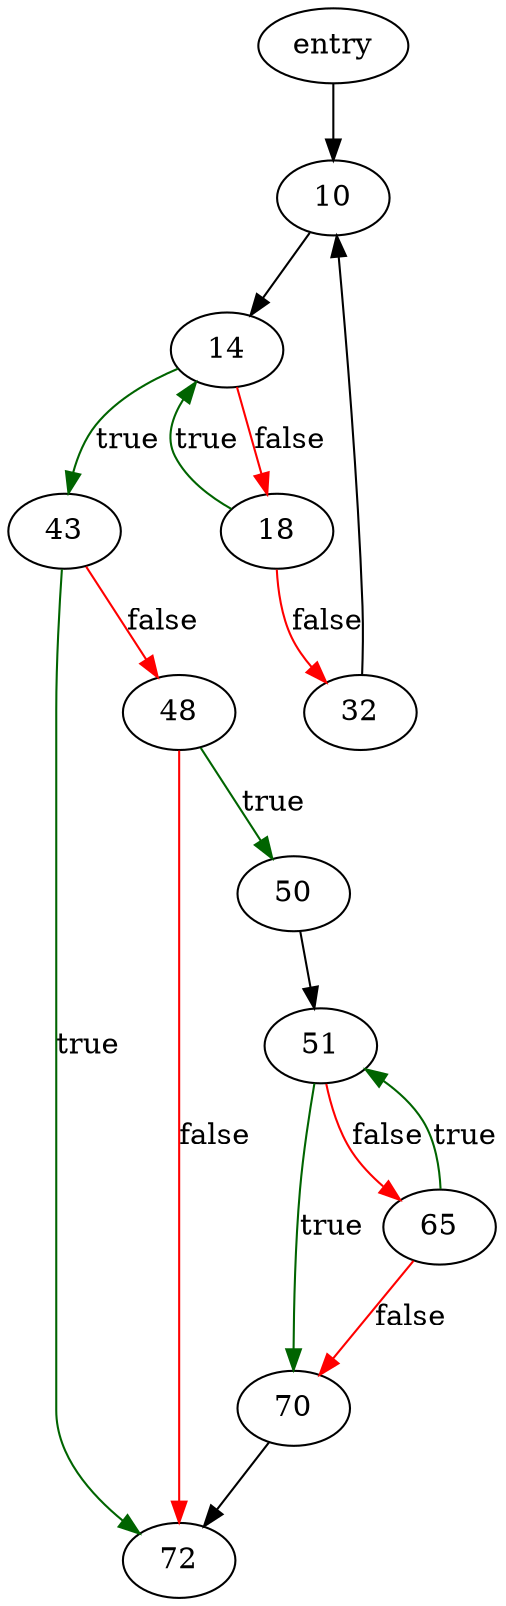 digraph "millerrabin" {
	// Node definitions.
	6 [label=entry];
	10;
	14;
	18;
	32;
	43;
	48;
	50;
	51;
	65;
	70;
	72;

	// Edge definitions.
	6 -> 10;
	10 -> 14;
	14 -> 18 [
		color=red
		label=false
	];
	14 -> 43 [
		color=darkgreen
		label=true
	];
	18 -> 14 [
		color=darkgreen
		label=true
	];
	18 -> 32 [
		color=red
		label=false
	];
	32 -> 10;
	43 -> 48 [
		color=red
		label=false
	];
	43 -> 72 [
		color=darkgreen
		label=true
	];
	48 -> 50 [
		color=darkgreen
		label=true
	];
	48 -> 72 [
		color=red
		label=false
	];
	50 -> 51;
	51 -> 65 [
		color=red
		label=false
	];
	51 -> 70 [
		color=darkgreen
		label=true
	];
	65 -> 51 [
		color=darkgreen
		label=true
	];
	65 -> 70 [
		color=red
		label=false
	];
	70 -> 72;
}